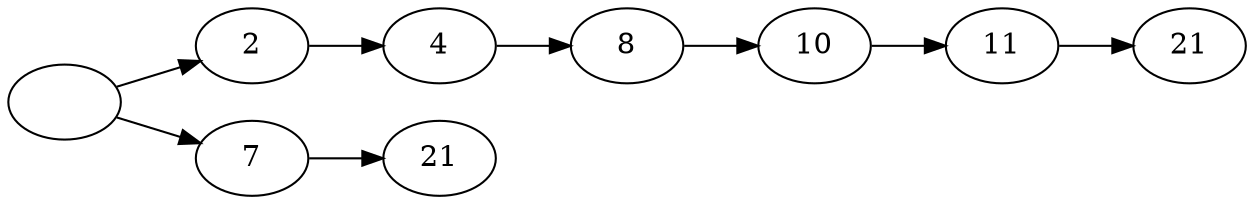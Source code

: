 digraph {
	graph [rankdir=TB]
	f2 [label=2]
	f4 [label=4]
	f8 [label=8]
	f10 [label=10]
	f11 [label=11]
	f21 [label=21]
	c7 [label=7]
	c21 [label=21]
	rankdir=LR
	"" -> f2
	f2 -> f4
	f4 -> f8
	f8 -> f10
	f10 -> f11
	f11 -> f21
	"" -> c7
	c7 -> c21
}
